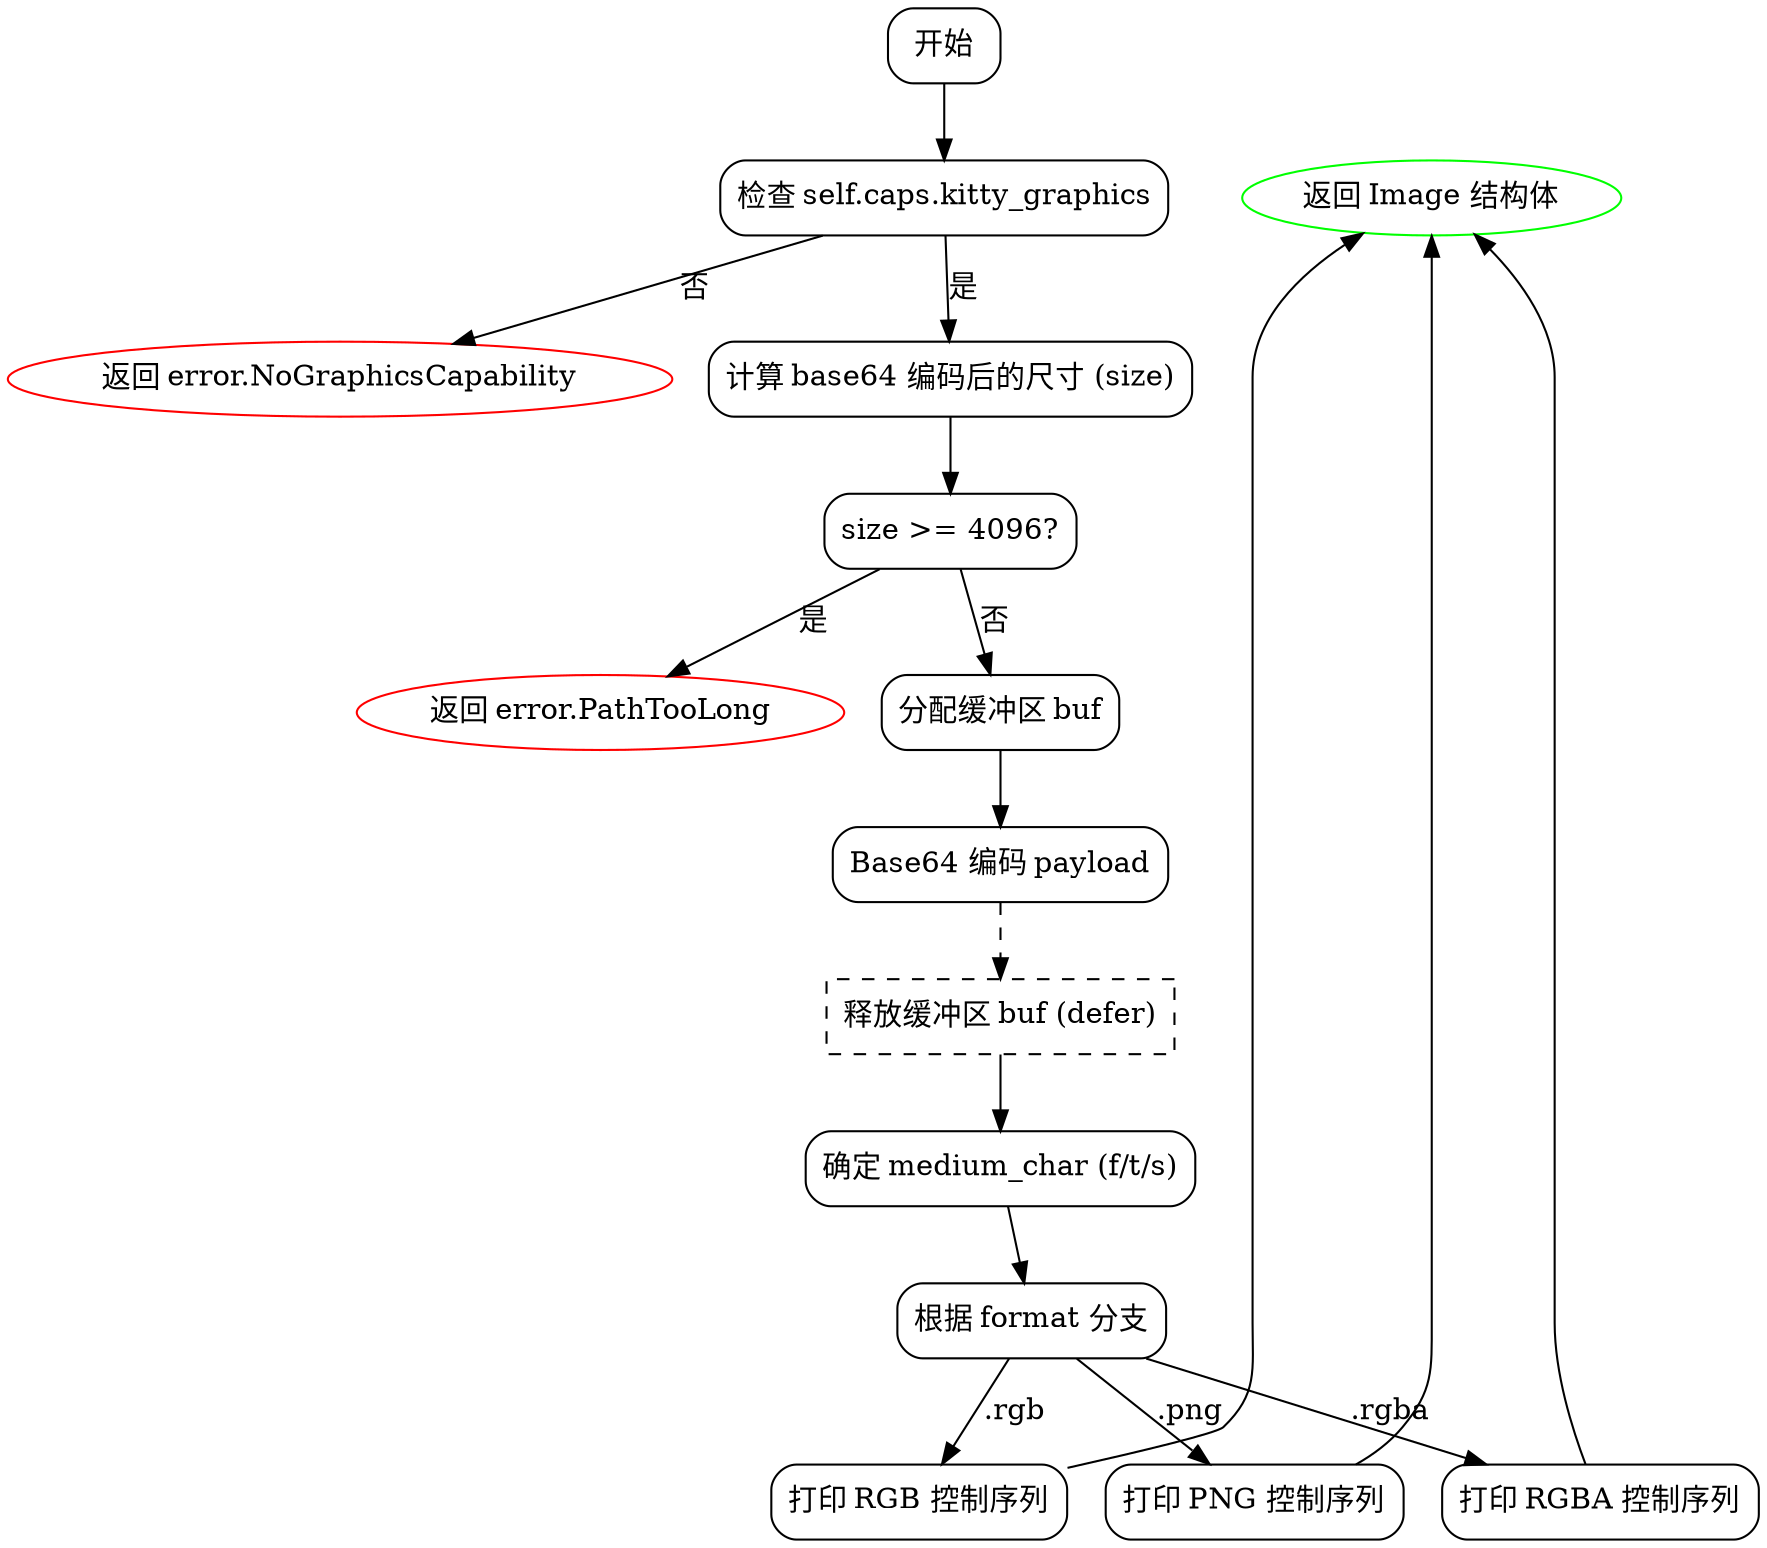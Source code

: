 
digraph transmitLocalImagePath {
    node [shape=rectangle, style=rounded];
    start [label="开始"];
    check_caps [label="检查 self.caps.kitty_graphics"];
    error_caps [label="返回 error.NoGraphicsCapability", shape=ellipse, color=red];
    calc_size [label="计算 base64 编码后的尺寸 (size)"];
    check_size [label="size >= 4096?"];
    error_size [label="返回 error.PathTooLong", shape=ellipse, color=red];
    alloc_buf [label="分配缓冲区 buf"];
    encode_payload [label="Base64 编码 payload"];
    free_buf [label="释放缓冲区 buf (defer)", style=dashed];
    determine_medium [label="确定 medium_char (f/t/s)"];
    check_format [label="根据 format 分支"];
    print_rgb [label="打印 RGB 控制序列"];
    print_rgba [label="打印 RGBA 控制序列"];
    print_png [label="打印 PNG 控制序列"];
    return_image [label="返回 Image 结构体", shape=ellipse, color=green];

    start -> check_caps;
    check_caps -> error_caps [label="否"];
    check_caps -> calc_size [label="是"];
    calc_size -> check_size;
    check_size -> error_size [label="是"];
    check_size -> alloc_buf [label="否"];
    alloc_buf -> encode_payload;
    encode_payload -> free_buf [style=dashed];
    free_buf -> determine_medium;
    determine_medium -> check_format;
    check_format -> print_rgb [label=".rgb"];
    check_format -> print_rgba [label=".rgba"];
    check_format -> print_png [label=".png"];
    print_rgb -> return_image;
    print_rgba -> return_image;
    print_png -> return_image;

    // 隐式操作：defer next_img_id 递增
    check_caps -> return_image [style=invis];
    {rank=same; check_caps; return_image}
}
